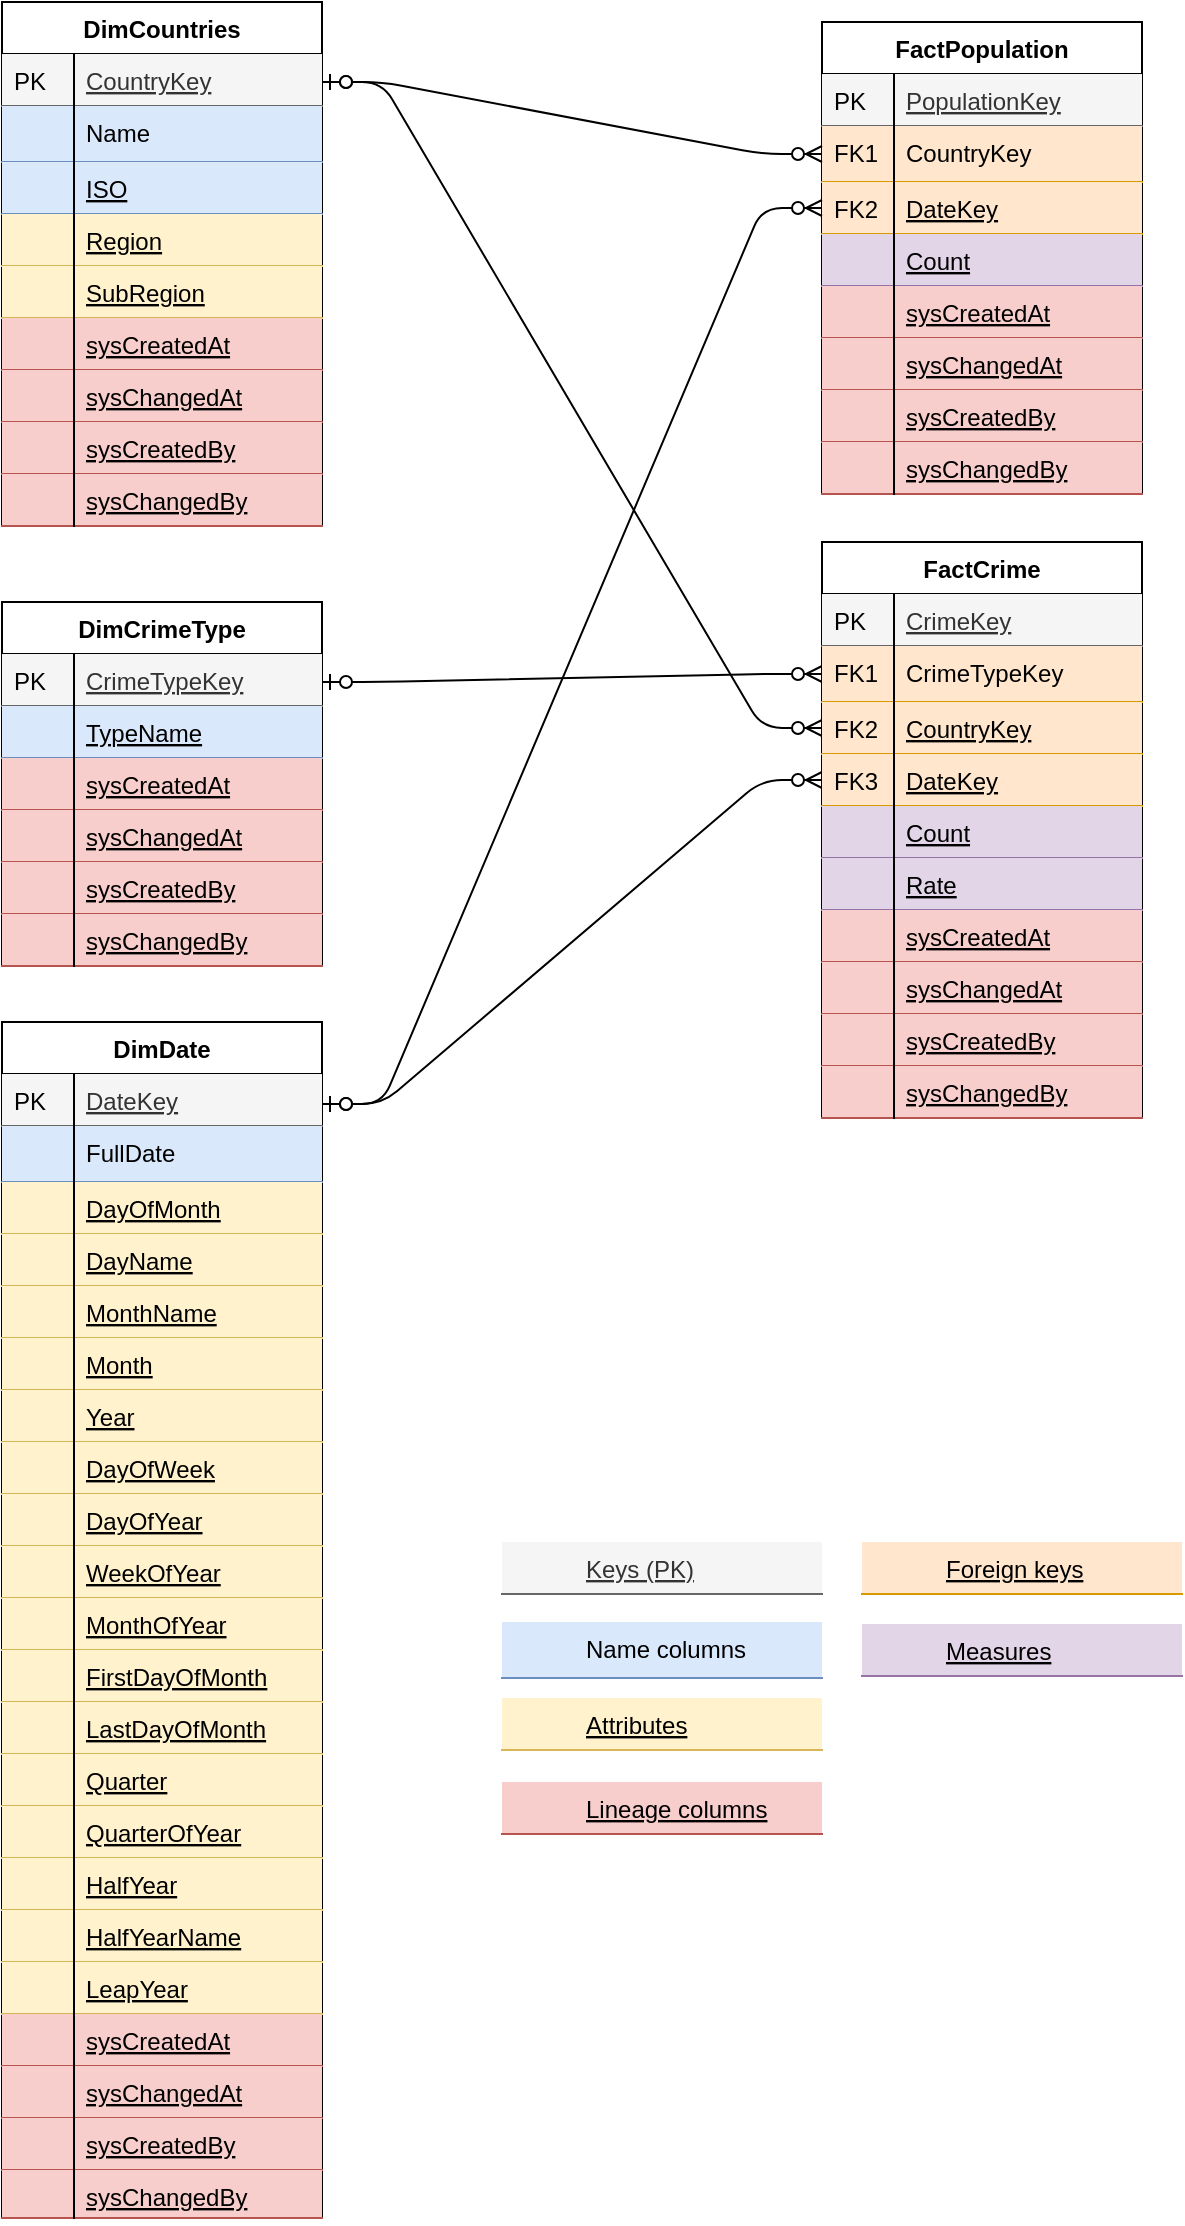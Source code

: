 <mxfile version="12.9.10" type="device"><diagram id="C5RBs43oDa-KdzZeNtuy" name="Page-1"><mxGraphModel dx="1675" dy="932" grid="1" gridSize="10" guides="1" tooltips="1" connect="1" arrows="1" fold="1" page="1" pageScale="1" pageWidth="827" pageHeight="1169" math="0" shadow="0"><root><mxCell id="WIyWlLk6GJQsqaUBKTNV-0"/><mxCell id="WIyWlLk6GJQsqaUBKTNV-1" parent="WIyWlLk6GJQsqaUBKTNV-0"/><mxCell id="zkfFHV4jXpPFQw0GAbJ--51" value="DimCountries" style="swimlane;fontStyle=1;childLayout=stackLayout;horizontal=1;startSize=26;horizontalStack=0;resizeParent=1;resizeLast=0;collapsible=1;marginBottom=0;rounded=0;shadow=0;strokeWidth=1;" parent="WIyWlLk6GJQsqaUBKTNV-1" vertex="1"><mxGeometry x="50" y="40" width="160" height="262" as="geometry"><mxRectangle x="20" y="80" width="160" height="26" as="alternateBounds"/></mxGeometry></mxCell><mxCell id="zkfFHV4jXpPFQw0GAbJ--52" value="CountryKey" style="shape=partialRectangle;top=0;left=0;right=0;bottom=1;align=left;verticalAlign=top;fillColor=#f5f5f5;spacingLeft=40;spacingRight=4;overflow=hidden;rotatable=0;points=[[0,0.5],[1,0.5]];portConstraint=eastwest;dropTarget=0;rounded=0;shadow=0;strokeWidth=1;fontStyle=4;strokeColor=#666666;fontColor=#333333;" parent="zkfFHV4jXpPFQw0GAbJ--51" vertex="1"><mxGeometry y="26" width="160" height="26" as="geometry"/></mxCell><mxCell id="zkfFHV4jXpPFQw0GAbJ--53" value="PK" style="shape=partialRectangle;top=0;left=0;bottom=0;fillColor=none;align=left;verticalAlign=top;spacingLeft=4;spacingRight=4;overflow=hidden;rotatable=0;points=[];portConstraint=eastwest;part=1;" parent="zkfFHV4jXpPFQw0GAbJ--52" vertex="1" connectable="0"><mxGeometry width="36" height="26" as="geometry"/></mxCell><mxCell id="zkfFHV4jXpPFQw0GAbJ--54" value="Name" style="shape=partialRectangle;top=0;left=0;right=0;bottom=1;align=left;verticalAlign=top;fillColor=#dae8fc;spacingLeft=40;spacingRight=4;overflow=hidden;rotatable=0;points=[[0,0.5],[1,0.5]];portConstraint=eastwest;dropTarget=0;rounded=0;shadow=0;strokeWidth=1;strokeColor=#6c8ebf;" parent="zkfFHV4jXpPFQw0GAbJ--51" vertex="1"><mxGeometry y="52" width="160" height="28" as="geometry"/></mxCell><mxCell id="zkfFHV4jXpPFQw0GAbJ--55" value="" style="shape=partialRectangle;top=0;left=0;bottom=0;fillColor=none;align=left;verticalAlign=top;spacingLeft=4;spacingRight=4;overflow=hidden;rotatable=0;points=[];portConstraint=eastwest;part=1;" parent="zkfFHV4jXpPFQw0GAbJ--54" vertex="1" connectable="0"><mxGeometry width="36" height="28" as="geometry"/></mxCell><mxCell id="FuQNgep8ORQPW3UxzmVs-9" value="ISO" style="shape=partialRectangle;top=0;left=0;right=0;bottom=1;align=left;verticalAlign=top;spacingLeft=40;spacingRight=4;overflow=hidden;rotatable=0;points=[[0,0.5],[1,0.5]];portConstraint=eastwest;dropTarget=0;rounded=0;shadow=0;strokeWidth=1;fontStyle=4;fillColor=#dae8fc;strokeColor=#6c8ebf;" vertex="1" parent="zkfFHV4jXpPFQw0GAbJ--51"><mxGeometry y="80" width="160" height="26" as="geometry"/></mxCell><mxCell id="FuQNgep8ORQPW3UxzmVs-10" value="" style="shape=partialRectangle;top=0;left=0;bottom=0;fillColor=none;align=left;verticalAlign=top;spacingLeft=4;spacingRight=4;overflow=hidden;rotatable=0;points=[];portConstraint=eastwest;part=1;" vertex="1" connectable="0" parent="FuQNgep8ORQPW3UxzmVs-9"><mxGeometry width="36" height="26" as="geometry"/></mxCell><mxCell id="FuQNgep8ORQPW3UxzmVs-5" value="Region" style="shape=partialRectangle;top=0;left=0;right=0;bottom=1;align=left;verticalAlign=top;fillColor=#fff2cc;spacingLeft=40;spacingRight=4;overflow=hidden;rotatable=0;points=[[0,0.5],[1,0.5]];portConstraint=eastwest;dropTarget=0;rounded=0;shadow=0;strokeWidth=1;fontStyle=4;strokeColor=#d6b656;" vertex="1" parent="zkfFHV4jXpPFQw0GAbJ--51"><mxGeometry y="106" width="160" height="26" as="geometry"/></mxCell><mxCell id="FuQNgep8ORQPW3UxzmVs-6" value="" style="shape=partialRectangle;top=0;left=0;bottom=0;fillColor=none;align=left;verticalAlign=top;spacingLeft=4;spacingRight=4;overflow=hidden;rotatable=0;points=[];portConstraint=eastwest;part=1;" vertex="1" connectable="0" parent="FuQNgep8ORQPW3UxzmVs-5"><mxGeometry width="36" height="26" as="geometry"/></mxCell><mxCell id="FuQNgep8ORQPW3UxzmVs-7" value="SubRegion" style="shape=partialRectangle;top=0;left=0;right=0;bottom=1;align=left;verticalAlign=top;fillColor=#fff2cc;spacingLeft=40;spacingRight=4;overflow=hidden;rotatable=0;points=[[0,0.5],[1,0.5]];portConstraint=eastwest;dropTarget=0;rounded=0;shadow=0;strokeWidth=1;fontStyle=4;strokeColor=#d6b656;" vertex="1" parent="zkfFHV4jXpPFQw0GAbJ--51"><mxGeometry y="132" width="160" height="26" as="geometry"/></mxCell><mxCell id="FuQNgep8ORQPW3UxzmVs-8" value="" style="shape=partialRectangle;top=0;left=0;bottom=0;fillColor=none;align=left;verticalAlign=top;spacingLeft=4;spacingRight=4;overflow=hidden;rotatable=0;points=[];portConstraint=eastwest;part=1;" vertex="1" connectable="0" parent="FuQNgep8ORQPW3UxzmVs-7"><mxGeometry width="36" height="26" as="geometry"/></mxCell><mxCell id="FuQNgep8ORQPW3UxzmVs-11" value="sysCreatedAt" style="shape=partialRectangle;top=0;left=0;right=0;bottom=1;align=left;verticalAlign=top;fillColor=#f8cecc;spacingLeft=40;spacingRight=4;overflow=hidden;rotatable=0;points=[[0,0.5],[1,0.5]];portConstraint=eastwest;dropTarget=0;rounded=0;shadow=0;strokeWidth=1;fontStyle=4;strokeColor=#b85450;" vertex="1" parent="zkfFHV4jXpPFQw0GAbJ--51"><mxGeometry y="158" width="160" height="26" as="geometry"/></mxCell><mxCell id="FuQNgep8ORQPW3UxzmVs-12" value="" style="shape=partialRectangle;top=0;left=0;bottom=0;fillColor=none;align=left;verticalAlign=top;spacingLeft=4;spacingRight=4;overflow=hidden;rotatable=0;points=[];portConstraint=eastwest;part=1;" vertex="1" connectable="0" parent="FuQNgep8ORQPW3UxzmVs-11"><mxGeometry width="36" height="26" as="geometry"/></mxCell><mxCell id="FuQNgep8ORQPW3UxzmVs-13" value="sysChangedAt" style="shape=partialRectangle;top=0;left=0;right=0;bottom=1;align=left;verticalAlign=top;fillColor=#f8cecc;spacingLeft=40;spacingRight=4;overflow=hidden;rotatable=0;points=[[0,0.5],[1,0.5]];portConstraint=eastwest;dropTarget=0;rounded=0;shadow=0;strokeWidth=1;fontStyle=4;strokeColor=#b85450;" vertex="1" parent="zkfFHV4jXpPFQw0GAbJ--51"><mxGeometry y="184" width="160" height="26" as="geometry"/></mxCell><mxCell id="FuQNgep8ORQPW3UxzmVs-14" value="" style="shape=partialRectangle;top=0;left=0;bottom=0;fillColor=none;align=left;verticalAlign=top;spacingLeft=4;spacingRight=4;overflow=hidden;rotatable=0;points=[];portConstraint=eastwest;part=1;" vertex="1" connectable="0" parent="FuQNgep8ORQPW3UxzmVs-13"><mxGeometry width="36" height="26" as="geometry"/></mxCell><mxCell id="FuQNgep8ORQPW3UxzmVs-15" value="sysCreatedBy" style="shape=partialRectangle;top=0;left=0;right=0;bottom=1;align=left;verticalAlign=top;fillColor=#f8cecc;spacingLeft=40;spacingRight=4;overflow=hidden;rotatable=0;points=[[0,0.5],[1,0.5]];portConstraint=eastwest;dropTarget=0;rounded=0;shadow=0;strokeWidth=1;fontStyle=4;strokeColor=#b85450;" vertex="1" parent="zkfFHV4jXpPFQw0GAbJ--51"><mxGeometry y="210" width="160" height="26" as="geometry"/></mxCell><mxCell id="FuQNgep8ORQPW3UxzmVs-16" value="" style="shape=partialRectangle;top=0;left=0;bottom=0;fillColor=none;align=left;verticalAlign=top;spacingLeft=4;spacingRight=4;overflow=hidden;rotatable=0;points=[];portConstraint=eastwest;part=1;" vertex="1" connectable="0" parent="FuQNgep8ORQPW3UxzmVs-15"><mxGeometry width="36" height="26" as="geometry"/></mxCell><mxCell id="FuQNgep8ORQPW3UxzmVs-17" value="sysChangedBy" style="shape=partialRectangle;top=0;left=0;right=0;bottom=1;align=left;verticalAlign=top;fillColor=#f8cecc;spacingLeft=40;spacingRight=4;overflow=hidden;rotatable=0;points=[[0,0.5],[1,0.5]];portConstraint=eastwest;dropTarget=0;rounded=0;shadow=0;strokeWidth=1;fontStyle=4;strokeColor=#b85450;" vertex="1" parent="zkfFHV4jXpPFQw0GAbJ--51"><mxGeometry y="236" width="160" height="26" as="geometry"/></mxCell><mxCell id="FuQNgep8ORQPW3UxzmVs-18" value="" style="shape=partialRectangle;top=0;left=0;bottom=0;fillColor=none;align=left;verticalAlign=top;spacingLeft=4;spacingRight=4;overflow=hidden;rotatable=0;points=[];portConstraint=eastwest;part=1;" vertex="1" connectable="0" parent="FuQNgep8ORQPW3UxzmVs-17"><mxGeometry width="36" height="26" as="geometry"/></mxCell><mxCell id="zkfFHV4jXpPFQw0GAbJ--64" value="DimCrimeType" style="swimlane;fontStyle=1;childLayout=stackLayout;horizontal=1;startSize=26;horizontalStack=0;resizeParent=1;resizeLast=0;collapsible=1;marginBottom=0;rounded=0;shadow=0;strokeWidth=1;" parent="WIyWlLk6GJQsqaUBKTNV-1" vertex="1"><mxGeometry x="50" y="340" width="160" height="182" as="geometry"><mxRectangle x="260" y="270" width="160" height="26" as="alternateBounds"/></mxGeometry></mxCell><mxCell id="zkfFHV4jXpPFQw0GAbJ--65" value="CrimeTypeKey" style="shape=partialRectangle;top=0;left=0;right=0;bottom=1;align=left;verticalAlign=top;fillColor=#f5f5f5;spacingLeft=40;spacingRight=4;overflow=hidden;rotatable=0;points=[[0,0.5],[1,0.5]];portConstraint=eastwest;dropTarget=0;rounded=0;shadow=0;strokeWidth=1;fontStyle=4;strokeColor=#666666;fontColor=#333333;" parent="zkfFHV4jXpPFQw0GAbJ--64" vertex="1"><mxGeometry y="26" width="160" height="26" as="geometry"/></mxCell><mxCell id="zkfFHV4jXpPFQw0GAbJ--66" value="PK" style="shape=partialRectangle;top=0;left=0;bottom=0;fillColor=none;align=left;verticalAlign=top;spacingLeft=4;spacingRight=4;overflow=hidden;rotatable=0;points=[];portConstraint=eastwest;part=1;" parent="zkfFHV4jXpPFQw0GAbJ--65" vertex="1" connectable="0"><mxGeometry width="36" height="26" as="geometry"/></mxCell><mxCell id="FuQNgep8ORQPW3UxzmVs-19" value="TypeName" style="shape=partialRectangle;top=0;left=0;right=0;bottom=1;align=left;verticalAlign=top;fillColor=#dae8fc;spacingLeft=40;spacingRight=4;overflow=hidden;rotatable=0;points=[[0,0.5],[1,0.5]];portConstraint=eastwest;dropTarget=0;rounded=0;shadow=0;strokeWidth=1;fontStyle=4;strokeColor=#6c8ebf;" vertex="1" parent="zkfFHV4jXpPFQw0GAbJ--64"><mxGeometry y="52" width="160" height="26" as="geometry"/></mxCell><mxCell id="FuQNgep8ORQPW3UxzmVs-20" value="" style="shape=partialRectangle;top=0;left=0;bottom=0;fillColor=none;align=left;verticalAlign=top;spacingLeft=4;spacingRight=4;overflow=hidden;rotatable=0;points=[];portConstraint=eastwest;part=1;" vertex="1" connectable="0" parent="FuQNgep8ORQPW3UxzmVs-19"><mxGeometry width="36" height="26" as="geometry"/></mxCell><mxCell id="FuQNgep8ORQPW3UxzmVs-21" value="sysCreatedAt" style="shape=partialRectangle;top=0;left=0;right=0;bottom=1;align=left;verticalAlign=top;fillColor=#f8cecc;spacingLeft=40;spacingRight=4;overflow=hidden;rotatable=0;points=[[0,0.5],[1,0.5]];portConstraint=eastwest;dropTarget=0;rounded=0;shadow=0;strokeWidth=1;fontStyle=4;strokeColor=#b85450;" vertex="1" parent="zkfFHV4jXpPFQw0GAbJ--64"><mxGeometry y="78" width="160" height="26" as="geometry"/></mxCell><mxCell id="FuQNgep8ORQPW3UxzmVs-22" value="" style="shape=partialRectangle;top=0;left=0;bottom=0;fillColor=none;align=left;verticalAlign=top;spacingLeft=4;spacingRight=4;overflow=hidden;rotatable=0;points=[];portConstraint=eastwest;part=1;" vertex="1" connectable="0" parent="FuQNgep8ORQPW3UxzmVs-21"><mxGeometry width="36" height="26" as="geometry"/></mxCell><mxCell id="FuQNgep8ORQPW3UxzmVs-23" value="sysChangedAt" style="shape=partialRectangle;top=0;left=0;right=0;bottom=1;align=left;verticalAlign=top;fillColor=#f8cecc;spacingLeft=40;spacingRight=4;overflow=hidden;rotatable=0;points=[[0,0.5],[1,0.5]];portConstraint=eastwest;dropTarget=0;rounded=0;shadow=0;strokeWidth=1;fontStyle=4;strokeColor=#b85450;" vertex="1" parent="zkfFHV4jXpPFQw0GAbJ--64"><mxGeometry y="104" width="160" height="26" as="geometry"/></mxCell><mxCell id="FuQNgep8ORQPW3UxzmVs-24" value="" style="shape=partialRectangle;top=0;left=0;bottom=0;fillColor=none;align=left;verticalAlign=top;spacingLeft=4;spacingRight=4;overflow=hidden;rotatable=0;points=[];portConstraint=eastwest;part=1;" vertex="1" connectable="0" parent="FuQNgep8ORQPW3UxzmVs-23"><mxGeometry width="36" height="26" as="geometry"/></mxCell><mxCell id="FuQNgep8ORQPW3UxzmVs-25" value="sysCreatedBy" style="shape=partialRectangle;top=0;left=0;right=0;bottom=1;align=left;verticalAlign=top;fillColor=#f8cecc;spacingLeft=40;spacingRight=4;overflow=hidden;rotatable=0;points=[[0,0.5],[1,0.5]];portConstraint=eastwest;dropTarget=0;rounded=0;shadow=0;strokeWidth=1;fontStyle=4;strokeColor=#b85450;" vertex="1" parent="zkfFHV4jXpPFQw0GAbJ--64"><mxGeometry y="130" width="160" height="26" as="geometry"/></mxCell><mxCell id="FuQNgep8ORQPW3UxzmVs-26" value="" style="shape=partialRectangle;top=0;left=0;bottom=0;fillColor=none;align=left;verticalAlign=top;spacingLeft=4;spacingRight=4;overflow=hidden;rotatable=0;points=[];portConstraint=eastwest;part=1;" vertex="1" connectable="0" parent="FuQNgep8ORQPW3UxzmVs-25"><mxGeometry width="36" height="26" as="geometry"/></mxCell><mxCell id="FuQNgep8ORQPW3UxzmVs-27" value="sysChangedBy" style="shape=partialRectangle;top=0;left=0;right=0;bottom=1;align=left;verticalAlign=top;fillColor=#f8cecc;spacingLeft=40;spacingRight=4;overflow=hidden;rotatable=0;points=[[0,0.5],[1,0.5]];portConstraint=eastwest;dropTarget=0;rounded=0;shadow=0;strokeWidth=1;fontStyle=4;strokeColor=#b85450;" vertex="1" parent="zkfFHV4jXpPFQw0GAbJ--64"><mxGeometry y="156" width="160" height="26" as="geometry"/></mxCell><mxCell id="FuQNgep8ORQPW3UxzmVs-28" value="" style="shape=partialRectangle;top=0;left=0;bottom=0;fillColor=none;align=left;verticalAlign=top;spacingLeft=4;spacingRight=4;overflow=hidden;rotatable=0;points=[];portConstraint=eastwest;part=1;" vertex="1" connectable="0" parent="FuQNgep8ORQPW3UxzmVs-27"><mxGeometry width="36" height="26" as="geometry"/></mxCell><mxCell id="FuQNgep8ORQPW3UxzmVs-29" value="DimDate" style="swimlane;fontStyle=1;childLayout=stackLayout;horizontal=1;startSize=26;horizontalStack=0;resizeParent=1;resizeLast=0;collapsible=1;marginBottom=0;rounded=0;shadow=0;strokeWidth=1;" vertex="1" parent="WIyWlLk6GJQsqaUBKTNV-1"><mxGeometry x="50" y="550" width="160" height="598" as="geometry"><mxRectangle x="20" y="80" width="160" height="26" as="alternateBounds"/></mxGeometry></mxCell><mxCell id="FuQNgep8ORQPW3UxzmVs-30" value="DateKey" style="shape=partialRectangle;top=0;left=0;right=0;bottom=1;align=left;verticalAlign=top;fillColor=#f5f5f5;spacingLeft=40;spacingRight=4;overflow=hidden;rotatable=0;points=[[0,0.5],[1,0.5]];portConstraint=eastwest;dropTarget=0;rounded=0;shadow=0;strokeWidth=1;fontStyle=4;strokeColor=#666666;fontColor=#333333;" vertex="1" parent="FuQNgep8ORQPW3UxzmVs-29"><mxGeometry y="26" width="160" height="26" as="geometry"/></mxCell><mxCell id="FuQNgep8ORQPW3UxzmVs-31" value="PK" style="shape=partialRectangle;top=0;left=0;bottom=0;fillColor=none;align=left;verticalAlign=top;spacingLeft=4;spacingRight=4;overflow=hidden;rotatable=0;points=[];portConstraint=eastwest;part=1;" vertex="1" connectable="0" parent="FuQNgep8ORQPW3UxzmVs-30"><mxGeometry width="36" height="26" as="geometry"/></mxCell><mxCell id="FuQNgep8ORQPW3UxzmVs-32" value="FullDate" style="shape=partialRectangle;top=0;left=0;right=0;bottom=1;align=left;verticalAlign=top;fillColor=#dae8fc;spacingLeft=40;spacingRight=4;overflow=hidden;rotatable=0;points=[[0,0.5],[1,0.5]];portConstraint=eastwest;dropTarget=0;rounded=0;shadow=0;strokeWidth=1;strokeColor=#6c8ebf;" vertex="1" parent="FuQNgep8ORQPW3UxzmVs-29"><mxGeometry y="52" width="160" height="28" as="geometry"/></mxCell><mxCell id="FuQNgep8ORQPW3UxzmVs-33" value="" style="shape=partialRectangle;top=0;left=0;bottom=0;fillColor=none;align=left;verticalAlign=top;spacingLeft=4;spacingRight=4;overflow=hidden;rotatable=0;points=[];portConstraint=eastwest;part=1;" vertex="1" connectable="0" parent="FuQNgep8ORQPW3UxzmVs-32"><mxGeometry width="36" height="28" as="geometry"/></mxCell><mxCell id="FuQNgep8ORQPW3UxzmVs-34" value="DayOfMonth" style="shape=partialRectangle;top=0;left=0;right=0;bottom=1;align=left;verticalAlign=top;fillColor=#fff2cc;spacingLeft=40;spacingRight=4;overflow=hidden;rotatable=0;points=[[0,0.5],[1,0.5]];portConstraint=eastwest;dropTarget=0;rounded=0;shadow=0;strokeWidth=1;fontStyle=4;strokeColor=#d6b656;" vertex="1" parent="FuQNgep8ORQPW3UxzmVs-29"><mxGeometry y="80" width="160" height="26" as="geometry"/></mxCell><mxCell id="FuQNgep8ORQPW3UxzmVs-35" value="" style="shape=partialRectangle;top=0;left=0;bottom=0;fillColor=none;align=left;verticalAlign=top;spacingLeft=4;spacingRight=4;overflow=hidden;rotatable=0;points=[];portConstraint=eastwest;part=1;" vertex="1" connectable="0" parent="FuQNgep8ORQPW3UxzmVs-34"><mxGeometry width="36" height="26" as="geometry"/></mxCell><mxCell id="FuQNgep8ORQPW3UxzmVs-36" value="DayName" style="shape=partialRectangle;top=0;left=0;right=0;bottom=1;align=left;verticalAlign=top;fillColor=#fff2cc;spacingLeft=40;spacingRight=4;overflow=hidden;rotatable=0;points=[[0,0.5],[1,0.5]];portConstraint=eastwest;dropTarget=0;rounded=0;shadow=0;strokeWidth=1;fontStyle=4;strokeColor=#d6b656;" vertex="1" parent="FuQNgep8ORQPW3UxzmVs-29"><mxGeometry y="106" width="160" height="26" as="geometry"/></mxCell><mxCell id="FuQNgep8ORQPW3UxzmVs-37" value="" style="shape=partialRectangle;top=0;left=0;bottom=0;fillColor=none;align=left;verticalAlign=top;spacingLeft=4;spacingRight=4;overflow=hidden;rotatable=0;points=[];portConstraint=eastwest;part=1;" vertex="1" connectable="0" parent="FuQNgep8ORQPW3UxzmVs-36"><mxGeometry width="36" height="26" as="geometry"/></mxCell><mxCell id="FuQNgep8ORQPW3UxzmVs-54" value="MonthName" style="shape=partialRectangle;top=0;left=0;right=0;bottom=1;align=left;verticalAlign=top;fillColor=#fff2cc;spacingLeft=40;spacingRight=4;overflow=hidden;rotatable=0;points=[[0,0.5],[1,0.5]];portConstraint=eastwest;dropTarget=0;rounded=0;shadow=0;strokeWidth=1;fontStyle=4;strokeColor=#d6b656;" vertex="1" parent="FuQNgep8ORQPW3UxzmVs-29"><mxGeometry y="132" width="160" height="26" as="geometry"/></mxCell><mxCell id="FuQNgep8ORQPW3UxzmVs-55" value="" style="shape=partialRectangle;top=0;left=0;bottom=0;fillColor=none;align=left;verticalAlign=top;spacingLeft=4;spacingRight=4;overflow=hidden;rotatable=0;points=[];portConstraint=eastwest;part=1;" vertex="1" connectable="0" parent="FuQNgep8ORQPW3UxzmVs-54"><mxGeometry width="36" height="26" as="geometry"/></mxCell><mxCell id="FuQNgep8ORQPW3UxzmVs-60" value="Month" style="shape=partialRectangle;top=0;left=0;right=0;bottom=1;align=left;verticalAlign=top;fillColor=#fff2cc;spacingLeft=40;spacingRight=4;overflow=hidden;rotatable=0;points=[[0,0.5],[1,0.5]];portConstraint=eastwest;dropTarget=0;rounded=0;shadow=0;strokeWidth=1;fontStyle=4;strokeColor=#d6b656;" vertex="1" parent="FuQNgep8ORQPW3UxzmVs-29"><mxGeometry y="158" width="160" height="26" as="geometry"/></mxCell><mxCell id="FuQNgep8ORQPW3UxzmVs-61" value="" style="shape=partialRectangle;top=0;left=0;bottom=0;fillColor=none;align=left;verticalAlign=top;spacingLeft=4;spacingRight=4;overflow=hidden;rotatable=0;points=[];portConstraint=eastwest;part=1;" vertex="1" connectable="0" parent="FuQNgep8ORQPW3UxzmVs-60"><mxGeometry width="36" height="26" as="geometry"/></mxCell><mxCell id="FuQNgep8ORQPW3UxzmVs-62" value="Year" style="shape=partialRectangle;top=0;left=0;right=0;bottom=1;align=left;verticalAlign=top;fillColor=#fff2cc;spacingLeft=40;spacingRight=4;overflow=hidden;rotatable=0;points=[[0,0.5],[1,0.5]];portConstraint=eastwest;dropTarget=0;rounded=0;shadow=0;strokeWidth=1;fontStyle=4;strokeColor=#d6b656;" vertex="1" parent="FuQNgep8ORQPW3UxzmVs-29"><mxGeometry y="184" width="160" height="26" as="geometry"/></mxCell><mxCell id="FuQNgep8ORQPW3UxzmVs-63" value="" style="shape=partialRectangle;top=0;left=0;bottom=0;fillColor=none;align=left;verticalAlign=top;spacingLeft=4;spacingRight=4;overflow=hidden;rotatable=0;points=[];portConstraint=eastwest;part=1;" vertex="1" connectable="0" parent="FuQNgep8ORQPW3UxzmVs-62"><mxGeometry width="36" height="26" as="geometry"/></mxCell><mxCell id="FuQNgep8ORQPW3UxzmVs-66" value="DayOfWeek" style="shape=partialRectangle;top=0;left=0;right=0;bottom=1;align=left;verticalAlign=top;fillColor=#fff2cc;spacingLeft=40;spacingRight=4;overflow=hidden;rotatable=0;points=[[0,0.5],[1,0.5]];portConstraint=eastwest;dropTarget=0;rounded=0;shadow=0;strokeWidth=1;fontStyle=4;strokeColor=#d6b656;" vertex="1" parent="FuQNgep8ORQPW3UxzmVs-29"><mxGeometry y="210" width="160" height="26" as="geometry"/></mxCell><mxCell id="FuQNgep8ORQPW3UxzmVs-67" value="" style="shape=partialRectangle;top=0;left=0;bottom=0;fillColor=none;align=left;verticalAlign=top;spacingLeft=4;spacingRight=4;overflow=hidden;rotatable=0;points=[];portConstraint=eastwest;part=1;" vertex="1" connectable="0" parent="FuQNgep8ORQPW3UxzmVs-66"><mxGeometry width="36" height="26" as="geometry"/></mxCell><mxCell id="FuQNgep8ORQPW3UxzmVs-70" value="DayOfYear" style="shape=partialRectangle;top=0;left=0;right=0;bottom=1;align=left;verticalAlign=top;fillColor=#fff2cc;spacingLeft=40;spacingRight=4;overflow=hidden;rotatable=0;points=[[0,0.5],[1,0.5]];portConstraint=eastwest;dropTarget=0;rounded=0;shadow=0;strokeWidth=1;fontStyle=4;strokeColor=#d6b656;" vertex="1" parent="FuQNgep8ORQPW3UxzmVs-29"><mxGeometry y="236" width="160" height="26" as="geometry"/></mxCell><mxCell id="FuQNgep8ORQPW3UxzmVs-71" value="" style="shape=partialRectangle;top=0;left=0;bottom=0;fillColor=none;align=left;verticalAlign=top;spacingLeft=4;spacingRight=4;overflow=hidden;rotatable=0;points=[];portConstraint=eastwest;part=1;" vertex="1" connectable="0" parent="FuQNgep8ORQPW3UxzmVs-70"><mxGeometry width="36" height="26" as="geometry"/></mxCell><mxCell id="FuQNgep8ORQPW3UxzmVs-68" value="WeekOfYear" style="shape=partialRectangle;top=0;left=0;right=0;bottom=1;align=left;verticalAlign=top;fillColor=#fff2cc;spacingLeft=40;spacingRight=4;overflow=hidden;rotatable=0;points=[[0,0.5],[1,0.5]];portConstraint=eastwest;dropTarget=0;rounded=0;shadow=0;strokeWidth=1;fontStyle=4;strokeColor=#d6b656;" vertex="1" parent="FuQNgep8ORQPW3UxzmVs-29"><mxGeometry y="262" width="160" height="26" as="geometry"/></mxCell><mxCell id="FuQNgep8ORQPW3UxzmVs-69" value="" style="shape=partialRectangle;top=0;left=0;bottom=0;fillColor=none;align=left;verticalAlign=top;spacingLeft=4;spacingRight=4;overflow=hidden;rotatable=0;points=[];portConstraint=eastwest;part=1;" vertex="1" connectable="0" parent="FuQNgep8ORQPW3UxzmVs-68"><mxGeometry width="36" height="26" as="geometry"/></mxCell><mxCell id="FuQNgep8ORQPW3UxzmVs-74" value="MonthOfYear" style="shape=partialRectangle;top=0;left=0;right=0;bottom=1;align=left;verticalAlign=top;fillColor=#fff2cc;spacingLeft=40;spacingRight=4;overflow=hidden;rotatable=0;points=[[0,0.5],[1,0.5]];portConstraint=eastwest;dropTarget=0;rounded=0;shadow=0;strokeWidth=1;fontStyle=4;strokeColor=#d6b656;" vertex="1" parent="FuQNgep8ORQPW3UxzmVs-29"><mxGeometry y="288" width="160" height="26" as="geometry"/></mxCell><mxCell id="FuQNgep8ORQPW3UxzmVs-75" value="" style="shape=partialRectangle;top=0;left=0;bottom=0;fillColor=none;align=left;verticalAlign=top;spacingLeft=4;spacingRight=4;overflow=hidden;rotatable=0;points=[];portConstraint=eastwest;part=1;" vertex="1" connectable="0" parent="FuQNgep8ORQPW3UxzmVs-74"><mxGeometry width="36" height="26" as="geometry"/></mxCell><mxCell id="FuQNgep8ORQPW3UxzmVs-64" value="FirstDayOfMonth" style="shape=partialRectangle;top=0;left=0;right=0;bottom=1;align=left;verticalAlign=top;fillColor=#fff2cc;spacingLeft=40;spacingRight=4;overflow=hidden;rotatable=0;points=[[0,0.5],[1,0.5]];portConstraint=eastwest;dropTarget=0;rounded=0;shadow=0;strokeWidth=1;fontStyle=4;strokeColor=#d6b656;" vertex="1" parent="FuQNgep8ORQPW3UxzmVs-29"><mxGeometry y="314" width="160" height="26" as="geometry"/></mxCell><mxCell id="FuQNgep8ORQPW3UxzmVs-65" value="" style="shape=partialRectangle;top=0;left=0;bottom=0;fillColor=none;align=left;verticalAlign=top;spacingLeft=4;spacingRight=4;overflow=hidden;rotatable=0;points=[];portConstraint=eastwest;part=1;" vertex="1" connectable="0" parent="FuQNgep8ORQPW3UxzmVs-64"><mxGeometry width="36" height="26" as="geometry"/></mxCell><mxCell id="FuQNgep8ORQPW3UxzmVs-56" value="LastDayOfMonth" style="shape=partialRectangle;top=0;left=0;right=0;bottom=1;align=left;verticalAlign=top;fillColor=#fff2cc;spacingLeft=40;spacingRight=4;overflow=hidden;rotatable=0;points=[[0,0.5],[1,0.5]];portConstraint=eastwest;dropTarget=0;rounded=0;shadow=0;strokeWidth=1;fontStyle=4;strokeColor=#d6b656;" vertex="1" parent="FuQNgep8ORQPW3UxzmVs-29"><mxGeometry y="340" width="160" height="26" as="geometry"/></mxCell><mxCell id="FuQNgep8ORQPW3UxzmVs-57" value="" style="shape=partialRectangle;top=0;left=0;bottom=0;fillColor=none;align=left;verticalAlign=top;spacingLeft=4;spacingRight=4;overflow=hidden;rotatable=0;points=[];portConstraint=eastwest;part=1;" vertex="1" connectable="0" parent="FuQNgep8ORQPW3UxzmVs-56"><mxGeometry width="36" height="26" as="geometry"/></mxCell><mxCell id="FuQNgep8ORQPW3UxzmVs-58" value="Quarter" style="shape=partialRectangle;top=0;left=0;right=0;bottom=1;align=left;verticalAlign=top;fillColor=#fff2cc;spacingLeft=40;spacingRight=4;overflow=hidden;rotatable=0;points=[[0,0.5],[1,0.5]];portConstraint=eastwest;dropTarget=0;rounded=0;shadow=0;strokeWidth=1;fontStyle=4;strokeColor=#d6b656;" vertex="1" parent="FuQNgep8ORQPW3UxzmVs-29"><mxGeometry y="366" width="160" height="26" as="geometry"/></mxCell><mxCell id="FuQNgep8ORQPW3UxzmVs-59" value="" style="shape=partialRectangle;top=0;left=0;bottom=0;fillColor=none;align=left;verticalAlign=top;spacingLeft=4;spacingRight=4;overflow=hidden;rotatable=0;points=[];portConstraint=eastwest;part=1;" vertex="1" connectable="0" parent="FuQNgep8ORQPW3UxzmVs-58"><mxGeometry width="36" height="26" as="geometry"/></mxCell><mxCell id="FuQNgep8ORQPW3UxzmVs-52" value="QuarterOfYear" style="shape=partialRectangle;top=0;left=0;right=0;bottom=1;align=left;verticalAlign=top;fillColor=#fff2cc;spacingLeft=40;spacingRight=4;overflow=hidden;rotatable=0;points=[[0,0.5],[1,0.5]];portConstraint=eastwest;dropTarget=0;rounded=0;shadow=0;strokeWidth=1;fontStyle=4;strokeColor=#d6b656;" vertex="1" parent="FuQNgep8ORQPW3UxzmVs-29"><mxGeometry y="392" width="160" height="26" as="geometry"/></mxCell><mxCell id="FuQNgep8ORQPW3UxzmVs-53" value="" style="shape=partialRectangle;top=0;left=0;bottom=0;fillColor=none;align=left;verticalAlign=top;spacingLeft=4;spacingRight=4;overflow=hidden;rotatable=0;points=[];portConstraint=eastwest;part=1;" vertex="1" connectable="0" parent="FuQNgep8ORQPW3UxzmVs-52"><mxGeometry width="36" height="26" as="geometry"/></mxCell><mxCell id="FuQNgep8ORQPW3UxzmVs-50" value="HalfYear" style="shape=partialRectangle;top=0;left=0;right=0;bottom=1;align=left;verticalAlign=top;fillColor=#fff2cc;spacingLeft=40;spacingRight=4;overflow=hidden;rotatable=0;points=[[0,0.5],[1,0.5]];portConstraint=eastwest;dropTarget=0;rounded=0;shadow=0;strokeWidth=1;fontStyle=4;strokeColor=#d6b656;" vertex="1" parent="FuQNgep8ORQPW3UxzmVs-29"><mxGeometry y="418" width="160" height="26" as="geometry"/></mxCell><mxCell id="FuQNgep8ORQPW3UxzmVs-51" value="" style="shape=partialRectangle;top=0;left=0;bottom=0;fillColor=none;align=left;verticalAlign=top;spacingLeft=4;spacingRight=4;overflow=hidden;rotatable=0;points=[];portConstraint=eastwest;part=1;" vertex="1" connectable="0" parent="FuQNgep8ORQPW3UxzmVs-50"><mxGeometry width="36" height="26" as="geometry"/></mxCell><mxCell id="FuQNgep8ORQPW3UxzmVs-48" value="HalfYearName" style="shape=partialRectangle;top=0;left=0;right=0;bottom=1;align=left;verticalAlign=top;fillColor=#fff2cc;spacingLeft=40;spacingRight=4;overflow=hidden;rotatable=0;points=[[0,0.5],[1,0.5]];portConstraint=eastwest;dropTarget=0;rounded=0;shadow=0;strokeWidth=1;fontStyle=4;strokeColor=#d6b656;" vertex="1" parent="FuQNgep8ORQPW3UxzmVs-29"><mxGeometry y="444" width="160" height="26" as="geometry"/></mxCell><mxCell id="FuQNgep8ORQPW3UxzmVs-49" value="" style="shape=partialRectangle;top=0;left=0;bottom=0;fillColor=none;align=left;verticalAlign=top;spacingLeft=4;spacingRight=4;overflow=hidden;rotatable=0;points=[];portConstraint=eastwest;part=1;" vertex="1" connectable="0" parent="FuQNgep8ORQPW3UxzmVs-48"><mxGeometry width="36" height="26" as="geometry"/></mxCell><mxCell id="FuQNgep8ORQPW3UxzmVs-38" value="LeapYear" style="shape=partialRectangle;top=0;left=0;right=0;bottom=1;align=left;verticalAlign=top;fillColor=#fff2cc;spacingLeft=40;spacingRight=4;overflow=hidden;rotatable=0;points=[[0,0.5],[1,0.5]];portConstraint=eastwest;dropTarget=0;rounded=0;shadow=0;strokeWidth=1;fontStyle=4;strokeColor=#d6b656;" vertex="1" parent="FuQNgep8ORQPW3UxzmVs-29"><mxGeometry y="470" width="160" height="26" as="geometry"/></mxCell><mxCell id="FuQNgep8ORQPW3UxzmVs-39" value="" style="shape=partialRectangle;top=0;left=0;bottom=0;fillColor=none;align=left;verticalAlign=top;spacingLeft=4;spacingRight=4;overflow=hidden;rotatable=0;points=[];portConstraint=eastwest;part=1;" vertex="1" connectable="0" parent="FuQNgep8ORQPW3UxzmVs-38"><mxGeometry width="36" height="26" as="geometry"/></mxCell><mxCell id="FuQNgep8ORQPW3UxzmVs-40" value="sysCreatedAt" style="shape=partialRectangle;top=0;left=0;right=0;bottom=1;align=left;verticalAlign=top;fillColor=#f8cecc;spacingLeft=40;spacingRight=4;overflow=hidden;rotatable=0;points=[[0,0.5],[1,0.5]];portConstraint=eastwest;dropTarget=0;rounded=0;shadow=0;strokeWidth=1;fontStyle=4;strokeColor=#b85450;" vertex="1" parent="FuQNgep8ORQPW3UxzmVs-29"><mxGeometry y="496" width="160" height="26" as="geometry"/></mxCell><mxCell id="FuQNgep8ORQPW3UxzmVs-41" value="" style="shape=partialRectangle;top=0;left=0;bottom=0;fillColor=none;align=left;verticalAlign=top;spacingLeft=4;spacingRight=4;overflow=hidden;rotatable=0;points=[];portConstraint=eastwest;part=1;" vertex="1" connectable="0" parent="FuQNgep8ORQPW3UxzmVs-40"><mxGeometry width="36" height="26" as="geometry"/></mxCell><mxCell id="FuQNgep8ORQPW3UxzmVs-42" value="sysChangedAt" style="shape=partialRectangle;top=0;left=0;right=0;bottom=1;align=left;verticalAlign=top;fillColor=#f8cecc;spacingLeft=40;spacingRight=4;overflow=hidden;rotatable=0;points=[[0,0.5],[1,0.5]];portConstraint=eastwest;dropTarget=0;rounded=0;shadow=0;strokeWidth=1;fontStyle=4;strokeColor=#b85450;" vertex="1" parent="FuQNgep8ORQPW3UxzmVs-29"><mxGeometry y="522" width="160" height="26" as="geometry"/></mxCell><mxCell id="FuQNgep8ORQPW3UxzmVs-43" value="" style="shape=partialRectangle;top=0;left=0;bottom=0;fillColor=none;align=left;verticalAlign=top;spacingLeft=4;spacingRight=4;overflow=hidden;rotatable=0;points=[];portConstraint=eastwest;part=1;" vertex="1" connectable="0" parent="FuQNgep8ORQPW3UxzmVs-42"><mxGeometry width="36" height="26" as="geometry"/></mxCell><mxCell id="FuQNgep8ORQPW3UxzmVs-44" value="sysCreatedBy" style="shape=partialRectangle;top=0;left=0;right=0;bottom=1;align=left;verticalAlign=top;fillColor=#f8cecc;spacingLeft=40;spacingRight=4;overflow=hidden;rotatable=0;points=[[0,0.5],[1,0.5]];portConstraint=eastwest;dropTarget=0;rounded=0;shadow=0;strokeWidth=1;fontStyle=4;strokeColor=#b85450;" vertex="1" parent="FuQNgep8ORQPW3UxzmVs-29"><mxGeometry y="548" width="160" height="26" as="geometry"/></mxCell><mxCell id="FuQNgep8ORQPW3UxzmVs-45" value="" style="shape=partialRectangle;top=0;left=0;bottom=0;fillColor=none;align=left;verticalAlign=top;spacingLeft=4;spacingRight=4;overflow=hidden;rotatable=0;points=[];portConstraint=eastwest;part=1;" vertex="1" connectable="0" parent="FuQNgep8ORQPW3UxzmVs-44"><mxGeometry width="36" height="26" as="geometry"/></mxCell><mxCell id="FuQNgep8ORQPW3UxzmVs-46" value="sysChangedBy" style="shape=partialRectangle;top=0;left=0;right=0;bottom=1;align=left;verticalAlign=top;fillColor=#f8cecc;spacingLeft=40;spacingRight=4;overflow=hidden;rotatable=0;points=[[0,0.5],[1,0.5]];portConstraint=eastwest;dropTarget=0;rounded=0;shadow=0;strokeWidth=1;fontStyle=4;strokeColor=#b85450;" vertex="1" parent="FuQNgep8ORQPW3UxzmVs-29"><mxGeometry y="574" width="160" height="24" as="geometry"/></mxCell><mxCell id="FuQNgep8ORQPW3UxzmVs-47" value="" style="shape=partialRectangle;top=0;left=0;bottom=0;fillColor=none;align=left;verticalAlign=top;spacingLeft=4;spacingRight=4;overflow=hidden;rotatable=0;points=[];portConstraint=eastwest;part=1;" vertex="1" connectable="0" parent="FuQNgep8ORQPW3UxzmVs-46"><mxGeometry width="36" height="24" as="geometry"/></mxCell><mxCell id="FuQNgep8ORQPW3UxzmVs-76" value="FactPopulation" style="swimlane;fontStyle=1;childLayout=stackLayout;horizontal=1;startSize=26;horizontalStack=0;resizeParent=1;resizeLast=0;collapsible=1;marginBottom=0;rounded=0;shadow=0;strokeWidth=1;" vertex="1" parent="WIyWlLk6GJQsqaUBKTNV-1"><mxGeometry x="460" y="50" width="160" height="236" as="geometry"><mxRectangle x="20" y="80" width="160" height="26" as="alternateBounds"/></mxGeometry></mxCell><mxCell id="FuQNgep8ORQPW3UxzmVs-77" value="PopulationKey" style="shape=partialRectangle;top=0;left=0;right=0;bottom=1;align=left;verticalAlign=top;fillColor=#f5f5f5;spacingLeft=40;spacingRight=4;overflow=hidden;rotatable=0;points=[[0,0.5],[1,0.5]];portConstraint=eastwest;dropTarget=0;rounded=0;shadow=0;strokeWidth=1;fontStyle=4;strokeColor=#666666;fontColor=#333333;" vertex="1" parent="FuQNgep8ORQPW3UxzmVs-76"><mxGeometry y="26" width="160" height="26" as="geometry"/></mxCell><mxCell id="FuQNgep8ORQPW3UxzmVs-78" value="PK" style="shape=partialRectangle;top=0;left=0;bottom=0;fillColor=none;align=left;verticalAlign=top;spacingLeft=4;spacingRight=4;overflow=hidden;rotatable=0;points=[];portConstraint=eastwest;part=1;" vertex="1" connectable="0" parent="FuQNgep8ORQPW3UxzmVs-77"><mxGeometry width="36" height="26" as="geometry"/></mxCell><mxCell id="FuQNgep8ORQPW3UxzmVs-79" value="CountryKey" style="shape=partialRectangle;top=0;left=0;right=0;bottom=1;align=left;verticalAlign=top;fillColor=#ffe6cc;spacingLeft=40;spacingRight=4;overflow=hidden;rotatable=0;points=[[0,0.5],[1,0.5]];portConstraint=eastwest;dropTarget=0;rounded=0;shadow=0;strokeWidth=1;strokeColor=#d79b00;" vertex="1" parent="FuQNgep8ORQPW3UxzmVs-76"><mxGeometry y="52" width="160" height="28" as="geometry"/></mxCell><mxCell id="FuQNgep8ORQPW3UxzmVs-80" value="FK1" style="shape=partialRectangle;top=0;left=0;bottom=0;fillColor=none;align=left;verticalAlign=top;spacingLeft=4;spacingRight=4;overflow=hidden;rotatable=0;points=[];portConstraint=eastwest;part=1;" vertex="1" connectable="0" parent="FuQNgep8ORQPW3UxzmVs-79"><mxGeometry width="36" height="28" as="geometry"/></mxCell><mxCell id="FuQNgep8ORQPW3UxzmVs-81" value="DateKey" style="shape=partialRectangle;top=0;left=0;right=0;bottom=1;align=left;verticalAlign=top;fillColor=#ffe6cc;spacingLeft=40;spacingRight=4;overflow=hidden;rotatable=0;points=[[0,0.5],[1,0.5]];portConstraint=eastwest;dropTarget=0;rounded=0;shadow=0;strokeWidth=1;fontStyle=4;strokeColor=#d79b00;" vertex="1" parent="FuQNgep8ORQPW3UxzmVs-76"><mxGeometry y="80" width="160" height="26" as="geometry"/></mxCell><mxCell id="FuQNgep8ORQPW3UxzmVs-82" value="FK2" style="shape=partialRectangle;top=0;left=0;bottom=0;fillColor=none;align=left;verticalAlign=top;spacingLeft=4;spacingRight=4;overflow=hidden;rotatable=0;points=[];portConstraint=eastwest;part=1;" vertex="1" connectable="0" parent="FuQNgep8ORQPW3UxzmVs-81"><mxGeometry width="36" height="26" as="geometry"/></mxCell><mxCell id="FuQNgep8ORQPW3UxzmVs-83" value="Count" style="shape=partialRectangle;top=0;left=0;right=0;bottom=1;align=left;verticalAlign=top;fillColor=#e1d5e7;spacingLeft=40;spacingRight=4;overflow=hidden;rotatable=0;points=[[0,0.5],[1,0.5]];portConstraint=eastwest;dropTarget=0;rounded=0;shadow=0;strokeWidth=1;fontStyle=4;strokeColor=#9673a6;" vertex="1" parent="FuQNgep8ORQPW3UxzmVs-76"><mxGeometry y="106" width="160" height="26" as="geometry"/></mxCell><mxCell id="FuQNgep8ORQPW3UxzmVs-84" value="" style="shape=partialRectangle;top=0;left=0;bottom=0;fillColor=none;align=left;verticalAlign=top;spacingLeft=4;spacingRight=4;overflow=hidden;rotatable=0;points=[];portConstraint=eastwest;part=1;" vertex="1" connectable="0" parent="FuQNgep8ORQPW3UxzmVs-83"><mxGeometry width="36" height="26" as="geometry"/></mxCell><mxCell id="FuQNgep8ORQPW3UxzmVs-116" value="sysCreatedAt" style="shape=partialRectangle;top=0;left=0;right=0;bottom=1;align=left;verticalAlign=top;fillColor=#f8cecc;spacingLeft=40;spacingRight=4;overflow=hidden;rotatable=0;points=[[0,0.5],[1,0.5]];portConstraint=eastwest;dropTarget=0;rounded=0;shadow=0;strokeWidth=1;fontStyle=4;strokeColor=#b85450;" vertex="1" parent="FuQNgep8ORQPW3UxzmVs-76"><mxGeometry y="132" width="160" height="26" as="geometry"/></mxCell><mxCell id="FuQNgep8ORQPW3UxzmVs-117" value="" style="shape=partialRectangle;top=0;left=0;bottom=0;fillColor=none;align=left;verticalAlign=top;spacingLeft=4;spacingRight=4;overflow=hidden;rotatable=0;points=[];portConstraint=eastwest;part=1;" vertex="1" connectable="0" parent="FuQNgep8ORQPW3UxzmVs-116"><mxGeometry width="36" height="26" as="geometry"/></mxCell><mxCell id="FuQNgep8ORQPW3UxzmVs-118" value="sysChangedAt" style="shape=partialRectangle;top=0;left=0;right=0;bottom=1;align=left;verticalAlign=top;fillColor=#f8cecc;spacingLeft=40;spacingRight=4;overflow=hidden;rotatable=0;points=[[0,0.5],[1,0.5]];portConstraint=eastwest;dropTarget=0;rounded=0;shadow=0;strokeWidth=1;fontStyle=4;strokeColor=#b85450;" vertex="1" parent="FuQNgep8ORQPW3UxzmVs-76"><mxGeometry y="158" width="160" height="26" as="geometry"/></mxCell><mxCell id="FuQNgep8ORQPW3UxzmVs-119" value="" style="shape=partialRectangle;top=0;left=0;bottom=0;fillColor=none;align=left;verticalAlign=top;spacingLeft=4;spacingRight=4;overflow=hidden;rotatable=0;points=[];portConstraint=eastwest;part=1;" vertex="1" connectable="0" parent="FuQNgep8ORQPW3UxzmVs-118"><mxGeometry width="36" height="26" as="geometry"/></mxCell><mxCell id="FuQNgep8ORQPW3UxzmVs-120" value="sysCreatedBy" style="shape=partialRectangle;top=0;left=0;right=0;bottom=1;align=left;verticalAlign=top;fillColor=#f8cecc;spacingLeft=40;spacingRight=4;overflow=hidden;rotatable=0;points=[[0,0.5],[1,0.5]];portConstraint=eastwest;dropTarget=0;rounded=0;shadow=0;strokeWidth=1;fontStyle=4;strokeColor=#b85450;" vertex="1" parent="FuQNgep8ORQPW3UxzmVs-76"><mxGeometry y="184" width="160" height="26" as="geometry"/></mxCell><mxCell id="FuQNgep8ORQPW3UxzmVs-121" value="" style="shape=partialRectangle;top=0;left=0;bottom=0;fillColor=none;align=left;verticalAlign=top;spacingLeft=4;spacingRight=4;overflow=hidden;rotatable=0;points=[];portConstraint=eastwest;part=1;" vertex="1" connectable="0" parent="FuQNgep8ORQPW3UxzmVs-120"><mxGeometry width="36" height="26" as="geometry"/></mxCell><mxCell id="FuQNgep8ORQPW3UxzmVs-122" value="sysChangedBy" style="shape=partialRectangle;top=0;left=0;right=0;bottom=1;align=left;verticalAlign=top;fillColor=#f8cecc;spacingLeft=40;spacingRight=4;overflow=hidden;rotatable=0;points=[[0,0.5],[1,0.5]];portConstraint=eastwest;dropTarget=0;rounded=0;shadow=0;strokeWidth=1;fontStyle=4;strokeColor=#b85450;" vertex="1" parent="FuQNgep8ORQPW3UxzmVs-76"><mxGeometry y="210" width="160" height="26" as="geometry"/></mxCell><mxCell id="FuQNgep8ORQPW3UxzmVs-123" value="" style="shape=partialRectangle;top=0;left=0;bottom=0;fillColor=none;align=left;verticalAlign=top;spacingLeft=4;spacingRight=4;overflow=hidden;rotatable=0;points=[];portConstraint=eastwest;part=1;" vertex="1" connectable="0" parent="FuQNgep8ORQPW3UxzmVs-122"><mxGeometry width="36" height="26" as="geometry"/></mxCell><mxCell id="FuQNgep8ORQPW3UxzmVs-124" value="" style="edgeStyle=entityRelationEdgeStyle;fontSize=12;html=1;endArrow=ERzeroToMany;startArrow=ERzeroToOne;entryX=0;entryY=0.5;entryDx=0;entryDy=0;" edge="1" parent="WIyWlLk6GJQsqaUBKTNV-1" target="FuQNgep8ORQPW3UxzmVs-79"><mxGeometry width="100" height="100" relative="1" as="geometry"><mxPoint x="210" y="80" as="sourcePoint"/><mxPoint x="310" y="-20" as="targetPoint"/></mxGeometry></mxCell><mxCell id="FuQNgep8ORQPW3UxzmVs-125" value="" style="edgeStyle=entityRelationEdgeStyle;fontSize=12;html=1;endArrow=ERzeroToMany;startArrow=ERzeroToOne;entryX=0;entryY=0.5;entryDx=0;entryDy=0;" edge="1" parent="WIyWlLk6GJQsqaUBKTNV-1" target="FuQNgep8ORQPW3UxzmVs-100"><mxGeometry width="100" height="100" relative="1" as="geometry"><mxPoint x="210" y="80" as="sourcePoint"/><mxPoint x="460" y="116" as="targetPoint"/></mxGeometry></mxCell><mxCell id="FuQNgep8ORQPW3UxzmVs-126" value="" style="edgeStyle=entityRelationEdgeStyle;fontSize=12;html=1;endArrow=ERzeroToMany;startArrow=ERzeroToOne;entryX=0;entryY=0.5;entryDx=0;entryDy=0;" edge="1" parent="WIyWlLk6GJQsqaUBKTNV-1" target="FuQNgep8ORQPW3UxzmVs-98"><mxGeometry width="100" height="100" relative="1" as="geometry"><mxPoint x="210" y="380" as="sourcePoint"/><mxPoint x="460" y="695" as="targetPoint"/></mxGeometry></mxCell><mxCell id="FuQNgep8ORQPW3UxzmVs-127" value="" style="edgeStyle=entityRelationEdgeStyle;fontSize=12;html=1;endArrow=ERzeroToMany;startArrow=ERzeroToOne;entryX=0;entryY=0.5;entryDx=0;entryDy=0;" edge="1" parent="WIyWlLk6GJQsqaUBKTNV-1" target="FuQNgep8ORQPW3UxzmVs-102"><mxGeometry width="100" height="100" relative="1" as="geometry"><mxPoint x="210" y="591" as="sourcePoint"/><mxPoint x="460" y="579" as="targetPoint"/></mxGeometry></mxCell><mxCell id="FuQNgep8ORQPW3UxzmVs-128" value="" style="edgeStyle=entityRelationEdgeStyle;fontSize=12;html=1;endArrow=ERzeroToMany;startArrow=ERzeroToOne;entryX=0;entryY=0.5;entryDx=0;entryDy=0;" edge="1" parent="WIyWlLk6GJQsqaUBKTNV-1" target="FuQNgep8ORQPW3UxzmVs-81"><mxGeometry width="100" height="100" relative="1" as="geometry"><mxPoint x="210" y="591" as="sourcePoint"/><mxPoint x="460" y="421" as="targetPoint"/></mxGeometry></mxCell><mxCell id="FuQNgep8ORQPW3UxzmVs-95" value="FactCrime" style="swimlane;fontStyle=1;childLayout=stackLayout;horizontal=1;startSize=26;horizontalStack=0;resizeParent=1;resizeLast=0;collapsible=1;marginBottom=0;rounded=0;shadow=0;strokeWidth=1;" vertex="1" parent="WIyWlLk6GJQsqaUBKTNV-1"><mxGeometry x="460" y="310" width="160" height="288" as="geometry"><mxRectangle x="20" y="80" width="160" height="26" as="alternateBounds"/></mxGeometry></mxCell><mxCell id="FuQNgep8ORQPW3UxzmVs-96" value="CrimeKey" style="shape=partialRectangle;top=0;left=0;right=0;bottom=1;align=left;verticalAlign=top;fillColor=#f5f5f5;spacingLeft=40;spacingRight=4;overflow=hidden;rotatable=0;points=[[0,0.5],[1,0.5]];portConstraint=eastwest;dropTarget=0;rounded=0;shadow=0;strokeWidth=1;fontStyle=4;strokeColor=#666666;fontColor=#333333;" vertex="1" parent="FuQNgep8ORQPW3UxzmVs-95"><mxGeometry y="26" width="160" height="26" as="geometry"/></mxCell><mxCell id="FuQNgep8ORQPW3UxzmVs-97" value="PK" style="shape=partialRectangle;top=0;left=0;bottom=0;fillColor=none;align=left;verticalAlign=top;spacingLeft=4;spacingRight=4;overflow=hidden;rotatable=0;points=[];portConstraint=eastwest;part=1;" vertex="1" connectable="0" parent="FuQNgep8ORQPW3UxzmVs-96"><mxGeometry width="36" height="26" as="geometry"/></mxCell><mxCell id="FuQNgep8ORQPW3UxzmVs-98" value="CrimeTypeKey" style="shape=partialRectangle;top=0;left=0;right=0;bottom=1;align=left;verticalAlign=top;fillColor=#ffe6cc;spacingLeft=40;spacingRight=4;overflow=hidden;rotatable=0;points=[[0,0.5],[1,0.5]];portConstraint=eastwest;dropTarget=0;rounded=0;shadow=0;strokeWidth=1;strokeColor=#d79b00;" vertex="1" parent="FuQNgep8ORQPW3UxzmVs-95"><mxGeometry y="52" width="160" height="28" as="geometry"/></mxCell><mxCell id="FuQNgep8ORQPW3UxzmVs-99" value="FK1" style="shape=partialRectangle;top=0;left=0;bottom=0;fillColor=none;align=left;verticalAlign=top;spacingLeft=4;spacingRight=4;overflow=hidden;rotatable=0;points=[];portConstraint=eastwest;part=1;" vertex="1" connectable="0" parent="FuQNgep8ORQPW3UxzmVs-98"><mxGeometry width="36" height="28" as="geometry"/></mxCell><mxCell id="FuQNgep8ORQPW3UxzmVs-100" value="CountryKey" style="shape=partialRectangle;top=0;left=0;right=0;bottom=1;align=left;verticalAlign=top;fillColor=#ffe6cc;spacingLeft=40;spacingRight=4;overflow=hidden;rotatable=0;points=[[0,0.5],[1,0.5]];portConstraint=eastwest;dropTarget=0;rounded=0;shadow=0;strokeWidth=1;fontStyle=4;strokeColor=#d79b00;" vertex="1" parent="FuQNgep8ORQPW3UxzmVs-95"><mxGeometry y="80" width="160" height="26" as="geometry"/></mxCell><mxCell id="FuQNgep8ORQPW3UxzmVs-101" value="FK2" style="shape=partialRectangle;top=0;left=0;bottom=0;fillColor=none;align=left;verticalAlign=top;spacingLeft=4;spacingRight=4;overflow=hidden;rotatable=0;points=[];portConstraint=eastwest;part=1;" vertex="1" connectable="0" parent="FuQNgep8ORQPW3UxzmVs-100"><mxGeometry width="36" height="26" as="geometry"/></mxCell><mxCell id="FuQNgep8ORQPW3UxzmVs-102" value="DateKey" style="shape=partialRectangle;top=0;left=0;right=0;bottom=1;align=left;verticalAlign=top;fillColor=#ffe6cc;spacingLeft=40;spacingRight=4;overflow=hidden;rotatable=0;points=[[0,0.5],[1,0.5]];portConstraint=eastwest;dropTarget=0;rounded=0;shadow=0;strokeWidth=1;fontStyle=4;strokeColor=#d79b00;" vertex="1" parent="FuQNgep8ORQPW3UxzmVs-95"><mxGeometry y="106" width="160" height="26" as="geometry"/></mxCell><mxCell id="FuQNgep8ORQPW3UxzmVs-103" value="FK3" style="shape=partialRectangle;top=0;left=0;bottom=0;fillColor=none;align=left;verticalAlign=top;spacingLeft=4;spacingRight=4;overflow=hidden;rotatable=0;points=[];portConstraint=eastwest;part=1;" vertex="1" connectable="0" parent="FuQNgep8ORQPW3UxzmVs-102"><mxGeometry width="36" height="26" as="geometry"/></mxCell><mxCell id="FuQNgep8ORQPW3UxzmVs-104" value="Count" style="shape=partialRectangle;top=0;left=0;right=0;bottom=1;align=left;verticalAlign=top;fillColor=#e1d5e7;spacingLeft=40;spacingRight=4;overflow=hidden;rotatable=0;points=[[0,0.5],[1,0.5]];portConstraint=eastwest;dropTarget=0;rounded=0;shadow=0;strokeWidth=1;fontStyle=4;strokeColor=#9673a6;" vertex="1" parent="FuQNgep8ORQPW3UxzmVs-95"><mxGeometry y="132" width="160" height="26" as="geometry"/></mxCell><mxCell id="FuQNgep8ORQPW3UxzmVs-105" value="" style="shape=partialRectangle;top=0;left=0;bottom=0;fillColor=none;align=left;verticalAlign=top;spacingLeft=4;spacingRight=4;overflow=hidden;rotatable=0;points=[];portConstraint=eastwest;part=1;" vertex="1" connectable="0" parent="FuQNgep8ORQPW3UxzmVs-104"><mxGeometry width="36" height="26" as="geometry"/></mxCell><mxCell id="FuQNgep8ORQPW3UxzmVs-114" value="Rate" style="shape=partialRectangle;top=0;left=0;right=0;bottom=1;align=left;verticalAlign=top;fillColor=#e1d5e7;spacingLeft=40;spacingRight=4;overflow=hidden;rotatable=0;points=[[0,0.5],[1,0.5]];portConstraint=eastwest;dropTarget=0;rounded=0;shadow=0;strokeWidth=1;fontStyle=4;strokeColor=#9673a6;" vertex="1" parent="FuQNgep8ORQPW3UxzmVs-95"><mxGeometry y="158" width="160" height="26" as="geometry"/></mxCell><mxCell id="FuQNgep8ORQPW3UxzmVs-115" value="" style="shape=partialRectangle;top=0;left=0;bottom=0;fillColor=none;align=left;verticalAlign=top;spacingLeft=4;spacingRight=4;overflow=hidden;rotatable=0;points=[];portConstraint=eastwest;part=1;" vertex="1" connectable="0" parent="FuQNgep8ORQPW3UxzmVs-114"><mxGeometry width="36" height="26" as="geometry"/></mxCell><mxCell id="FuQNgep8ORQPW3UxzmVs-106" value="sysCreatedAt" style="shape=partialRectangle;top=0;left=0;right=0;bottom=1;align=left;verticalAlign=top;fillColor=#f8cecc;spacingLeft=40;spacingRight=4;overflow=hidden;rotatable=0;points=[[0,0.5],[1,0.5]];portConstraint=eastwest;dropTarget=0;rounded=0;shadow=0;strokeWidth=1;fontStyle=4;strokeColor=#b85450;" vertex="1" parent="FuQNgep8ORQPW3UxzmVs-95"><mxGeometry y="184" width="160" height="26" as="geometry"/></mxCell><mxCell id="FuQNgep8ORQPW3UxzmVs-107" value="" style="shape=partialRectangle;top=0;left=0;bottom=0;fillColor=none;align=left;verticalAlign=top;spacingLeft=4;spacingRight=4;overflow=hidden;rotatable=0;points=[];portConstraint=eastwest;part=1;" vertex="1" connectable="0" parent="FuQNgep8ORQPW3UxzmVs-106"><mxGeometry width="36" height="26" as="geometry"/></mxCell><mxCell id="FuQNgep8ORQPW3UxzmVs-108" value="sysChangedAt" style="shape=partialRectangle;top=0;left=0;right=0;bottom=1;align=left;verticalAlign=top;fillColor=#f8cecc;spacingLeft=40;spacingRight=4;overflow=hidden;rotatable=0;points=[[0,0.5],[1,0.5]];portConstraint=eastwest;dropTarget=0;rounded=0;shadow=0;strokeWidth=1;fontStyle=4;strokeColor=#b85450;" vertex="1" parent="FuQNgep8ORQPW3UxzmVs-95"><mxGeometry y="210" width="160" height="26" as="geometry"/></mxCell><mxCell id="FuQNgep8ORQPW3UxzmVs-109" value="" style="shape=partialRectangle;top=0;left=0;bottom=0;fillColor=none;align=left;verticalAlign=top;spacingLeft=4;spacingRight=4;overflow=hidden;rotatable=0;points=[];portConstraint=eastwest;part=1;" vertex="1" connectable="0" parent="FuQNgep8ORQPW3UxzmVs-108"><mxGeometry width="36" height="26" as="geometry"/></mxCell><mxCell id="FuQNgep8ORQPW3UxzmVs-110" value="sysCreatedBy" style="shape=partialRectangle;top=0;left=0;right=0;bottom=1;align=left;verticalAlign=top;fillColor=#f8cecc;spacingLeft=40;spacingRight=4;overflow=hidden;rotatable=0;points=[[0,0.5],[1,0.5]];portConstraint=eastwest;dropTarget=0;rounded=0;shadow=0;strokeWidth=1;fontStyle=4;strokeColor=#b85450;" vertex="1" parent="FuQNgep8ORQPW3UxzmVs-95"><mxGeometry y="236" width="160" height="26" as="geometry"/></mxCell><mxCell id="FuQNgep8ORQPW3UxzmVs-111" value="" style="shape=partialRectangle;top=0;left=0;bottom=0;fillColor=none;align=left;verticalAlign=top;spacingLeft=4;spacingRight=4;overflow=hidden;rotatable=0;points=[];portConstraint=eastwest;part=1;" vertex="1" connectable="0" parent="FuQNgep8ORQPW3UxzmVs-110"><mxGeometry width="36" height="26" as="geometry"/></mxCell><mxCell id="FuQNgep8ORQPW3UxzmVs-112" value="sysChangedBy" style="shape=partialRectangle;top=0;left=0;right=0;bottom=1;align=left;verticalAlign=top;fillColor=#f8cecc;spacingLeft=40;spacingRight=4;overflow=hidden;rotatable=0;points=[[0,0.5],[1,0.5]];portConstraint=eastwest;dropTarget=0;rounded=0;shadow=0;strokeWidth=1;fontStyle=4;strokeColor=#b85450;" vertex="1" parent="FuQNgep8ORQPW3UxzmVs-95"><mxGeometry y="262" width="160" height="26" as="geometry"/></mxCell><mxCell id="FuQNgep8ORQPW3UxzmVs-113" value="" style="shape=partialRectangle;top=0;left=0;bottom=0;fillColor=none;align=left;verticalAlign=top;spacingLeft=4;spacingRight=4;overflow=hidden;rotatable=0;points=[];portConstraint=eastwest;part=1;" vertex="1" connectable="0" parent="FuQNgep8ORQPW3UxzmVs-112"><mxGeometry width="36" height="26" as="geometry"/></mxCell><mxCell id="FuQNgep8ORQPW3UxzmVs-130" value="Name columns" style="shape=partialRectangle;top=0;left=0;right=0;bottom=1;align=left;verticalAlign=top;fillColor=#dae8fc;spacingLeft=40;spacingRight=4;overflow=hidden;rotatable=0;points=[[0,0.5],[1,0.5]];portConstraint=eastwest;dropTarget=0;rounded=0;shadow=0;strokeWidth=1;strokeColor=#6c8ebf;" vertex="1" parent="WIyWlLk6GJQsqaUBKTNV-1"><mxGeometry x="300" y="850" width="160" height="28" as="geometry"/></mxCell><mxCell id="FuQNgep8ORQPW3UxzmVs-132" value="Attributes" style="shape=partialRectangle;top=0;left=0;right=0;bottom=1;align=left;verticalAlign=top;fillColor=#fff2cc;spacingLeft=40;spacingRight=4;overflow=hidden;rotatable=0;points=[[0,0.5],[1,0.5]];portConstraint=eastwest;dropTarget=0;rounded=0;shadow=0;strokeWidth=1;fontStyle=4;strokeColor=#d6b656;" vertex="1" parent="WIyWlLk6GJQsqaUBKTNV-1"><mxGeometry x="300" y="888" width="160" height="26" as="geometry"/></mxCell><mxCell id="FuQNgep8ORQPW3UxzmVs-134" value="Keys (PK)" style="shape=partialRectangle;top=0;left=0;right=0;bottom=1;align=left;verticalAlign=top;fillColor=#f5f5f5;spacingLeft=40;spacingRight=4;overflow=hidden;rotatable=0;points=[[0,0.5],[1,0.5]];portConstraint=eastwest;dropTarget=0;rounded=0;shadow=0;strokeWidth=1;fontStyle=4;strokeColor=#666666;fontColor=#333333;" vertex="1" parent="WIyWlLk6GJQsqaUBKTNV-1"><mxGeometry x="300" y="810" width="160" height="26" as="geometry"/></mxCell><mxCell id="FuQNgep8ORQPW3UxzmVs-136" value="Lineage columns" style="shape=partialRectangle;top=0;left=0;right=0;bottom=1;align=left;verticalAlign=top;fillColor=#f8cecc;spacingLeft=40;spacingRight=4;overflow=hidden;rotatable=0;points=[[0,0.5],[1,0.5]];portConstraint=eastwest;dropTarget=0;rounded=0;shadow=0;strokeWidth=1;fontStyle=4;strokeColor=#b85450;" vertex="1" parent="WIyWlLk6GJQsqaUBKTNV-1"><mxGeometry x="300" y="930" width="160" height="26" as="geometry"/></mxCell><mxCell id="FuQNgep8ORQPW3UxzmVs-138" value="Foreign keys" style="shape=partialRectangle;top=0;left=0;right=0;bottom=1;align=left;verticalAlign=top;fillColor=#ffe6cc;spacingLeft=40;spacingRight=4;overflow=hidden;rotatable=0;points=[[0,0.5],[1,0.5]];portConstraint=eastwest;dropTarget=0;rounded=0;shadow=0;strokeWidth=1;fontStyle=4;strokeColor=#d79b00;" vertex="1" parent="WIyWlLk6GJQsqaUBKTNV-1"><mxGeometry x="480" y="810" width="160" height="26" as="geometry"/></mxCell><mxCell id="FuQNgep8ORQPW3UxzmVs-140" value="Measures" style="shape=partialRectangle;top=0;left=0;right=0;bottom=1;align=left;verticalAlign=top;fillColor=#e1d5e7;spacingLeft=40;spacingRight=4;overflow=hidden;rotatable=0;points=[[0,0.5],[1,0.5]];portConstraint=eastwest;dropTarget=0;rounded=0;shadow=0;strokeWidth=1;fontStyle=4;strokeColor=#9673a6;" vertex="1" parent="WIyWlLk6GJQsqaUBKTNV-1"><mxGeometry x="480" y="851" width="160" height="26" as="geometry"/></mxCell></root></mxGraphModel></diagram></mxfile>